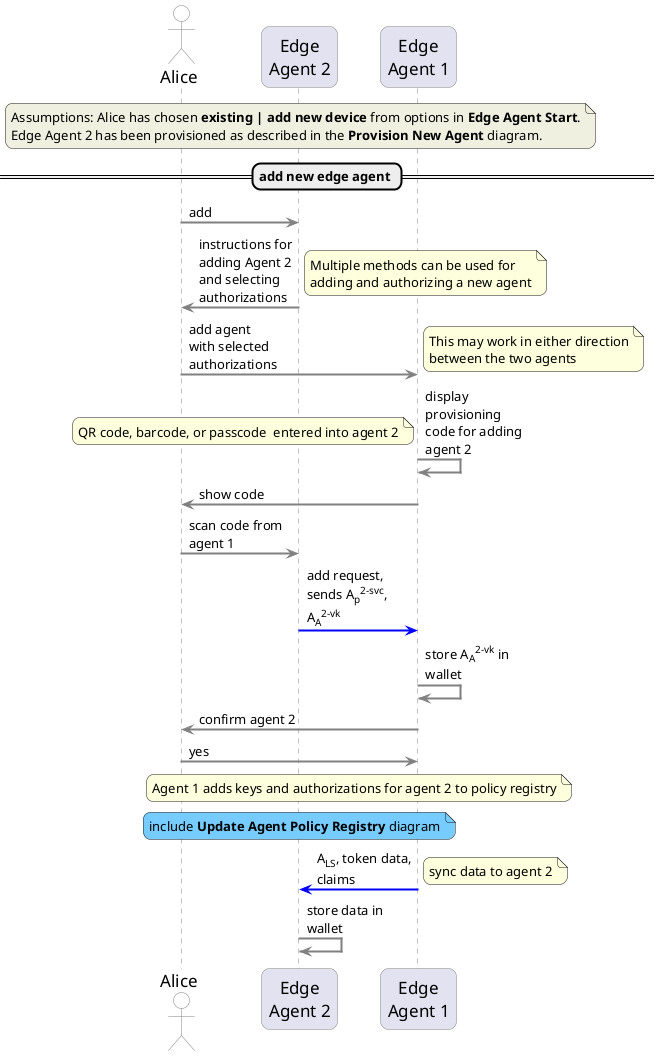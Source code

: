 @startuml
skinparam sequenceArrowThickness 2
skinparam roundcorner 15
skinparam maxmessagesize 100
skinparam sequence {
	ArrowColor grey
	LifeLineBorderColor grey
    ParticipantBorderColor grey
	boxbordercolor white
	ParticipantFontSize 17
	actorfontsize 17
	boxfontsize 17
	boxfontcolor grey
	ActorBorderColor grey
    Actorbackgroundcolor white
}

actor Alice as al
participant "Edge\nAgent 2" as a2
participant "Edge\nAgent 1" as a1

note over al, a1 #f0f0e0
Assumptions: Alice has chosen **existing | add new device** from options in <b>Edge Agent Start</b>.
Edge Agent 2 has been provisioned as described in the <b>Provision New Agent</b> diagram.
end note

== add new edge agent ==

al -> a2: add
a2 -> al: instructions for adding Agent 2 and selecting authorizations
note right
Multiple methods can be used for
adding and authorizing a new agent
end note

al -> a1: add agent\n\
with selected authorizations
note right
This may work in either direction
between the two agents
end note
a1 -> a1: display provisioning code for adding agent 2
note left
QR code, barcode, or passcode  entered into agent 2
end note
a1 -> al: show code
al -> a2: scan code from agent 1

a2 -[#blue]> a1: add request, sends A<sub>p</sub><sup>2-svc</sup>, A<sub>A</sub><sup>2-vk</sup>
a1 -> a1: store A<sub>A</sub><sup>2-vk</sup> in wallet
a1 -> al: confirm agent 2
al -> a1: yes
note over a1, a2
Agent 1 adds keys and authorizations for agent 2 to policy registry
end note
note over al, a1 #77ccff
include <b>Update Agent Policy Registry</b> diagram
end note
a1 -[#blue]> a2: A<sub>LS</sub>, token data, claims
note right
sync data to agent 2
end note
a2 -> a2: store data in wallet

@enduml
